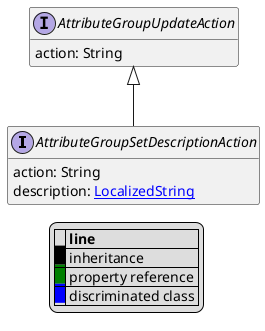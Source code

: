 @startuml

hide empty fields
hide empty methods
legend
|= |= line |
|<back:black>   </back>| inheritance |
|<back:green>   </back>| property reference |
|<back:blue>   </back>| discriminated class |
endlegend
interface AttributeGroupSetDescriptionAction [[AttributeGroupSetDescriptionAction.svg]] extends AttributeGroupUpdateAction {
    action: String
    description: [[LocalizedString.svg LocalizedString]]
}
interface AttributeGroupUpdateAction [[AttributeGroupUpdateAction.svg]]  {
    action: String
}





@enduml
